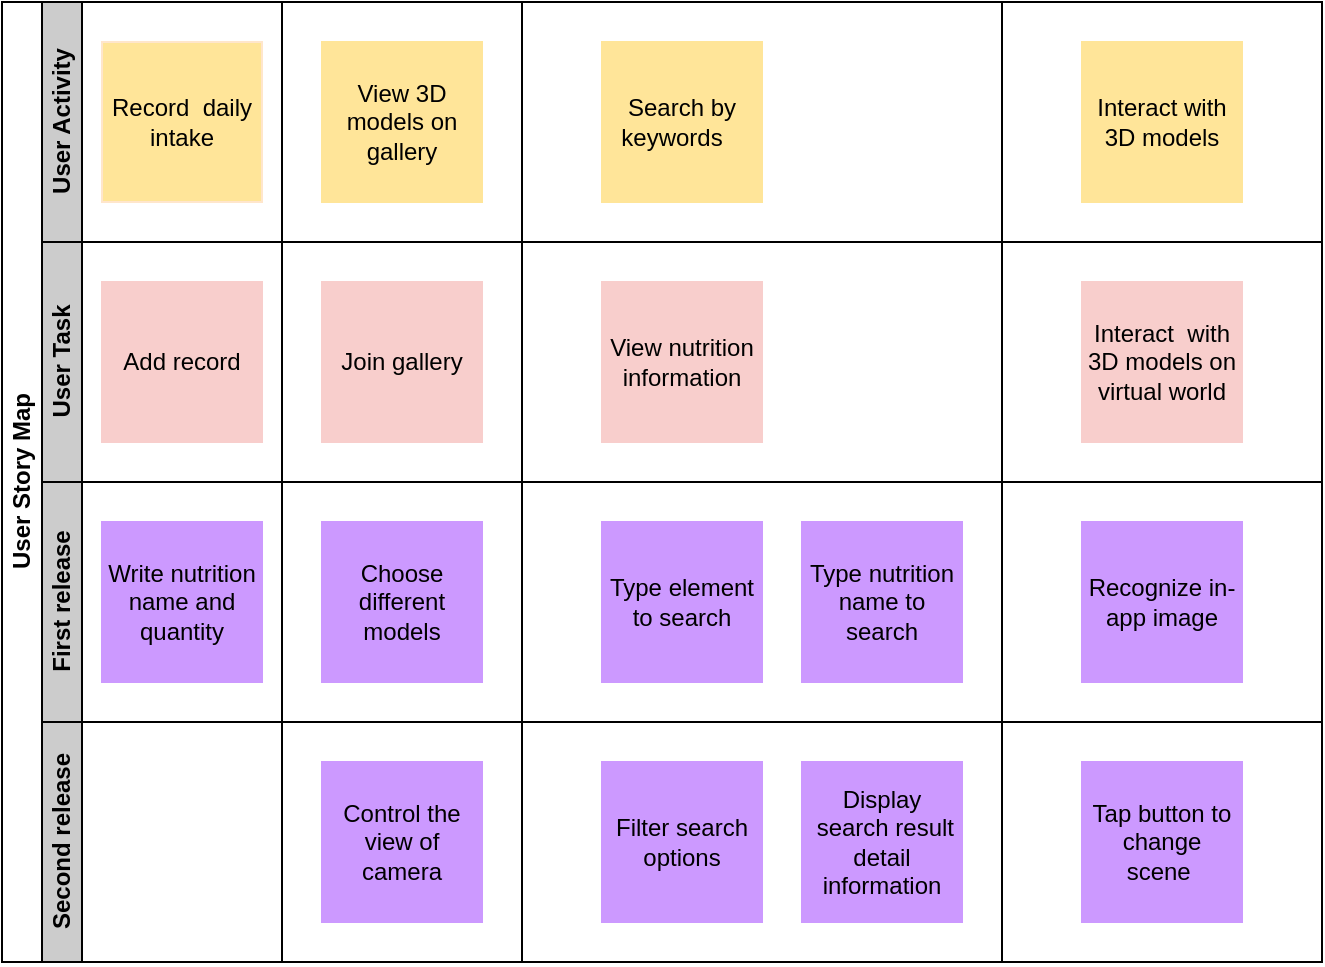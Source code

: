 <mxfile version="17.2.4" type="github">
  <diagram id="prtHgNgQTEPvFCAcTncT" name="Page-1">
    <mxGraphModel dx="877" dy="545" grid="1" gridSize="10" guides="1" tooltips="1" connect="1" arrows="1" fold="1" page="1" pageScale="1" pageWidth="827" pageHeight="1169" math="0" shadow="0">
      <root>
        <mxCell id="0" />
        <mxCell id="1" parent="0" />
        <mxCell id="dNxyNK7c78bLwvsdeMH5-19" value="User Story Map" style="swimlane;html=1;childLayout=stackLayout;resizeParent=1;resizeParentMax=0;horizontal=0;startSize=20;horizontalStack=0;fillColor=#FFFFFF;" parent="1" vertex="1">
          <mxGeometry x="100" y="110" width="660" height="480" as="geometry">
            <mxRectangle x="120" y="120" width="30" height="50" as="alternateBounds" />
          </mxGeometry>
        </mxCell>
        <mxCell id="dNxyNK7c78bLwvsdeMH5-20" value="User Activity" style="swimlane;html=1;startSize=20;horizontal=0;fillColor=#CCCCCC;" parent="dNxyNK7c78bLwvsdeMH5-19" vertex="1">
          <mxGeometry x="20" width="640" height="120" as="geometry" />
        </mxCell>
        <mxCell id="pPb3YQGdaz1X03qqN8d--9" value="Record &amp;nbsp;daily intake" style="whiteSpace=wrap;html=1;aspect=fixed;fillColor=#FFE599;strokeColor=#FFE6CC;" vertex="1" parent="dNxyNK7c78bLwvsdeMH5-20">
          <mxGeometry x="30" y="20" width="80" height="80" as="geometry" />
        </mxCell>
        <mxCell id="pPb3YQGdaz1X03qqN8d--10" value="View 3D models on gallery" style="whiteSpace=wrap;html=1;aspect=fixed;strokeColor=#FFE599;fillColor=#FFE599;" vertex="1" parent="dNxyNK7c78bLwvsdeMH5-20">
          <mxGeometry x="140" y="20" width="80" height="80" as="geometry" />
        </mxCell>
        <mxCell id="pPb3YQGdaz1X03qqN8d--11" value="Interact with 3D models" style="whiteSpace=wrap;html=1;aspect=fixed;fillColor=#FFE599;strokeColor=#FFE599;" vertex="1" parent="dNxyNK7c78bLwvsdeMH5-20">
          <mxGeometry x="520" y="20" width="80" height="80" as="geometry" />
        </mxCell>
        <mxCell id="pPb3YQGdaz1X03qqN8d--12" value="Search by keywords &amp;nbsp;&amp;nbsp;" style="whiteSpace=wrap;html=1;aspect=fixed;fillColor=#FFE599;strokeColor=#FFE599;" vertex="1" parent="dNxyNK7c78bLwvsdeMH5-20">
          <mxGeometry x="280" y="20" width="80" height="80" as="geometry" />
        </mxCell>
        <mxCell id="pPb3YQGdaz1X03qqN8d--32" value="" style="endArrow=none;html=1;rounded=0;" edge="1" parent="dNxyNK7c78bLwvsdeMH5-20">
          <mxGeometry width="50" height="50" relative="1" as="geometry">
            <mxPoint x="240" y="480" as="sourcePoint" />
            <mxPoint x="240" as="targetPoint" />
          </mxGeometry>
        </mxCell>
        <mxCell id="dNxyNK7c78bLwvsdeMH5-21" value="User Task" style="swimlane;html=1;startSize=20;horizontal=0;fillColor=#CCCCCC;strokeColor=#000000;" parent="dNxyNK7c78bLwvsdeMH5-19" vertex="1">
          <mxGeometry x="20" y="120" width="640" height="120" as="geometry" />
        </mxCell>
        <mxCell id="dNxyNK7c78bLwvsdeMH5-29" value="" style="edgeStyle=orthogonalEdgeStyle;rounded=0;orthogonalLoop=1;jettySize=auto;html=1;endArrow=classic;endFill=1;" parent="dNxyNK7c78bLwvsdeMH5-21" target="dNxyNK7c78bLwvsdeMH5-28" edge="1">
          <mxGeometry relative="1" as="geometry">
            <mxPoint x="200" y="60" as="sourcePoint" />
          </mxGeometry>
        </mxCell>
        <mxCell id="pPb3YQGdaz1X03qqN8d--13" value="Add record" style="whiteSpace=wrap;html=1;aspect=fixed;strokeColor=#F8CECC;fillColor=#F8CECC;" vertex="1" parent="dNxyNK7c78bLwvsdeMH5-21">
          <mxGeometry x="30" y="20" width="80" height="80" as="geometry" />
        </mxCell>
        <mxCell id="pPb3YQGdaz1X03qqN8d--14" value="Join gallery" style="whiteSpace=wrap;html=1;aspect=fixed;strokeColor=#F8CECC;fillColor=#F8CECC;" vertex="1" parent="dNxyNK7c78bLwvsdeMH5-21">
          <mxGeometry x="140" y="20" width="80" height="80" as="geometry" />
        </mxCell>
        <mxCell id="pPb3YQGdaz1X03qqN8d--16" value="View nutrition information" style="whiteSpace=wrap;html=1;aspect=fixed;strokeColor=#F8CECC;fillColor=#F8CECC;" vertex="1" parent="dNxyNK7c78bLwvsdeMH5-21">
          <mxGeometry x="280" y="20" width="80" height="80" as="geometry" />
        </mxCell>
        <mxCell id="pPb3YQGdaz1X03qqN8d--27" value="Interact &amp;nbsp;with 3D models on virtual world" style="whiteSpace=wrap;html=1;aspect=fixed;strokeColor=#F8CECC;fillColor=#F8CECC;" vertex="1" parent="dNxyNK7c78bLwvsdeMH5-21">
          <mxGeometry x="520" y="20" width="80" height="80" as="geometry" />
        </mxCell>
        <mxCell id="dNxyNK7c78bLwvsdeMH5-22" value="First release" style="swimlane;html=1;startSize=20;horizontal=0;fillColor=#CCCCCC;" parent="dNxyNK7c78bLwvsdeMH5-19" vertex="1">
          <mxGeometry x="20" y="240" width="640" height="120" as="geometry" />
        </mxCell>
        <mxCell id="pPb3YQGdaz1X03qqN8d--18" value="Write nutrition name and quantity" style="whiteSpace=wrap;html=1;aspect=fixed;strokeColor=#CC99FF;fillColor=#CC99FF;" vertex="1" parent="dNxyNK7c78bLwvsdeMH5-22">
          <mxGeometry x="30" y="20" width="80" height="80" as="geometry" />
        </mxCell>
        <mxCell id="pPb3YQGdaz1X03qqN8d--19" value="Choose different models" style="whiteSpace=wrap;html=1;aspect=fixed;strokeColor=#CC99FF;fillColor=#CC99FF;" vertex="1" parent="dNxyNK7c78bLwvsdeMH5-22">
          <mxGeometry x="140" y="20" width="80" height="80" as="geometry" />
        </mxCell>
        <mxCell id="pPb3YQGdaz1X03qqN8d--25" value="Recognize in-app image" style="whiteSpace=wrap;html=1;aspect=fixed;strokeColor=#CC99FF;fillColor=#CC99FF;" vertex="1" parent="dNxyNK7c78bLwvsdeMH5-22">
          <mxGeometry x="520" y="20" width="80" height="80" as="geometry" />
        </mxCell>
        <mxCell id="pPb3YQGdaz1X03qqN8d--28" value="&lt;span&gt;Type element to search&lt;/span&gt;" style="whiteSpace=wrap;html=1;aspect=fixed;strokeColor=#CC99FF;fillColor=#CC99FF;" vertex="1" parent="dNxyNK7c78bLwvsdeMH5-22">
          <mxGeometry x="280" y="20" width="80" height="80" as="geometry" />
        </mxCell>
        <mxCell id="pPb3YQGdaz1X03qqN8d--29" value="&lt;span&gt;Type nutrition name to search&lt;/span&gt;" style="whiteSpace=wrap;html=1;aspect=fixed;strokeColor=#CC99FF;fillColor=#CC99FF;" vertex="1" parent="dNxyNK7c78bLwvsdeMH5-22">
          <mxGeometry x="380" y="20" width="80" height="80" as="geometry" />
        </mxCell>
        <mxCell id="pPb3YQGdaz1X03qqN8d--33" value="" style="endArrow=none;html=1;rounded=0;" edge="1" parent="dNxyNK7c78bLwvsdeMH5-22">
          <mxGeometry width="50" height="50" relative="1" as="geometry">
            <mxPoint x="480" y="240" as="sourcePoint" />
            <mxPoint x="480" y="-240" as="targetPoint" />
          </mxGeometry>
        </mxCell>
        <mxCell id="pPb3YQGdaz1X03qqN8d--1" value="Second release" style="swimlane;html=1;startSize=20;horizontal=0;fillColor=#CCCCCC;" vertex="1" parent="dNxyNK7c78bLwvsdeMH5-19">
          <mxGeometry x="20" y="360" width="640" height="120" as="geometry" />
        </mxCell>
        <mxCell id="pPb3YQGdaz1X03qqN8d--20" value="Control the view of camera" style="whiteSpace=wrap;html=1;aspect=fixed;strokeColor=#CC99FF;fillColor=#CC99FF;" vertex="1" parent="pPb3YQGdaz1X03qqN8d--1">
          <mxGeometry x="140" y="20" width="80" height="80" as="geometry" />
        </mxCell>
        <mxCell id="pPb3YQGdaz1X03qqN8d--24" value="Display &amp;nbsp;search result detail information" style="whiteSpace=wrap;html=1;aspect=fixed;strokeColor=#CC99FF;fillColor=#CC99FF;" vertex="1" parent="pPb3YQGdaz1X03qqN8d--1">
          <mxGeometry x="380" y="20" width="80" height="80" as="geometry" />
        </mxCell>
        <mxCell id="pPb3YQGdaz1X03qqN8d--26" value="Tap button to change scene&amp;nbsp;" style="whiteSpace=wrap;html=1;aspect=fixed;strokeColor=#CC99FF;fillColor=#CC99FF;" vertex="1" parent="pPb3YQGdaz1X03qqN8d--1">
          <mxGeometry x="520" y="20" width="80" height="80" as="geometry" />
        </mxCell>
        <mxCell id="pPb3YQGdaz1X03qqN8d--21" value="Filter search options" style="whiteSpace=wrap;html=1;aspect=fixed;strokeColor=#CC99FF;fillColor=#CC99FF;" vertex="1" parent="pPb3YQGdaz1X03qqN8d--1">
          <mxGeometry x="280" y="20" width="80" height="80" as="geometry" />
        </mxCell>
        <mxCell id="pPb3YQGdaz1X03qqN8d--30" value="" style="endArrow=none;html=1;rounded=0;" edge="1" parent="1">
          <mxGeometry width="50" height="50" relative="1" as="geometry">
            <mxPoint x="240" y="590" as="sourcePoint" />
            <mxPoint x="240" y="110" as="targetPoint" />
          </mxGeometry>
        </mxCell>
      </root>
    </mxGraphModel>
  </diagram>
</mxfile>

